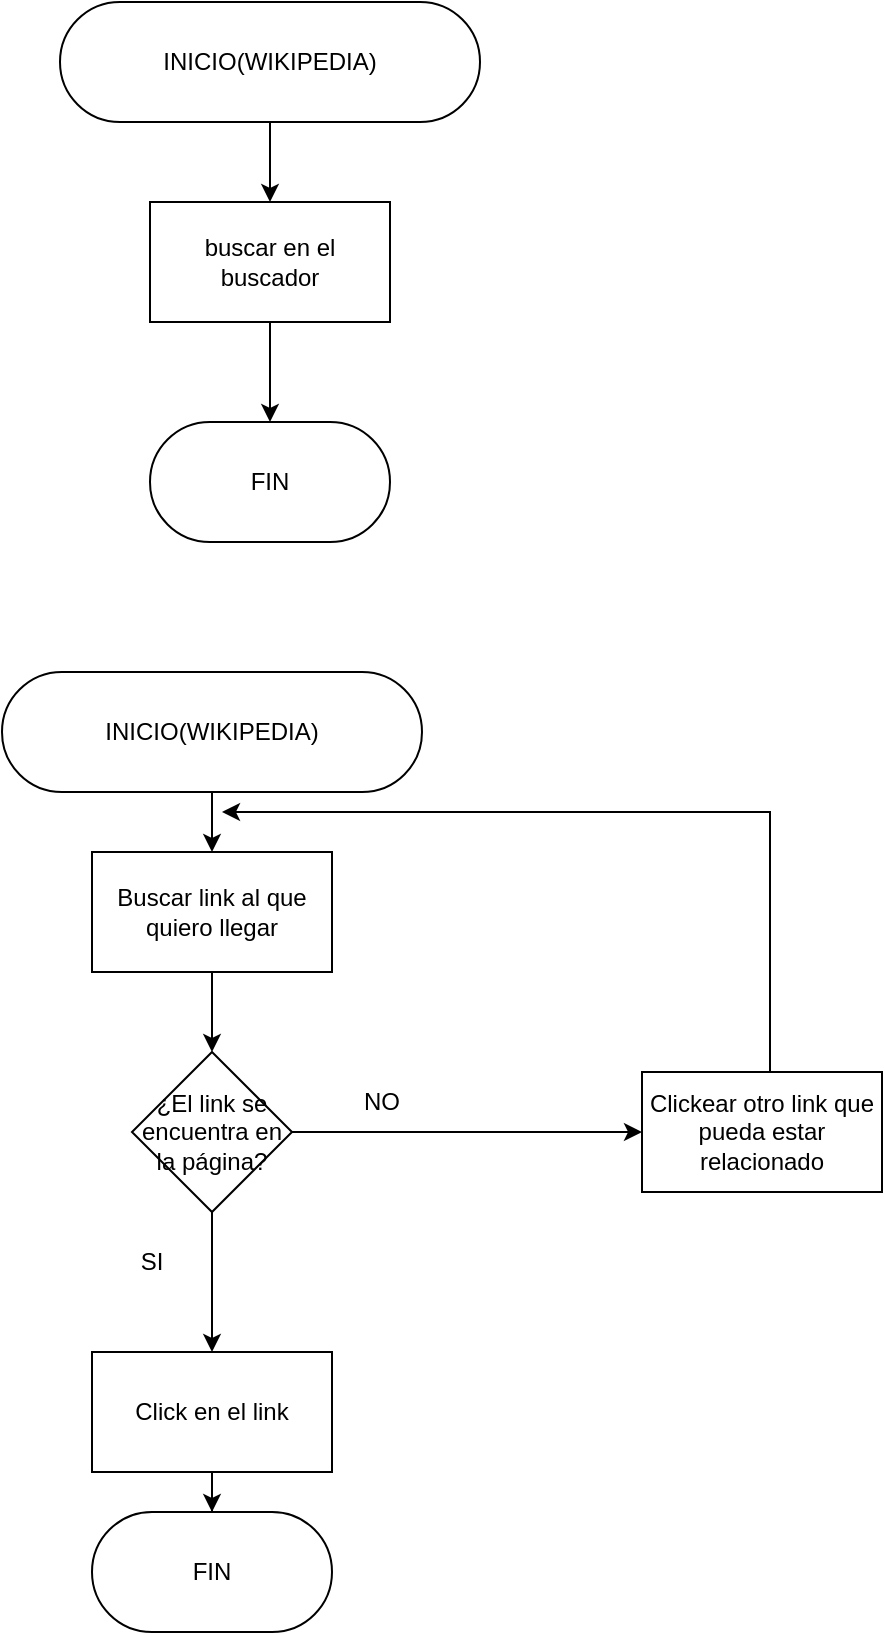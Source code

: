 <mxfile version="20.2.3" type="device"><diagram id="xyP6EULaVo1ep6iyRgss" name="Página-1"><mxGraphModel dx="1422" dy="794" grid="1" gridSize="10" guides="1" tooltips="1" connect="1" arrows="1" fold="1" page="1" pageScale="1" pageWidth="827" pageHeight="1169" math="0" shadow="0"><root><mxCell id="0"/><mxCell id="1" parent="0"/><mxCell id="tmuT0URp7tkFw9-7e7im-33" style="edgeStyle=orthogonalEdgeStyle;rounded=0;orthogonalLoop=1;jettySize=auto;html=1;exitX=0.5;exitY=1;exitDx=0;exitDy=0;entryX=0.5;entryY=0;entryDx=0;entryDy=0;" edge="1" parent="1" source="tmuT0URp7tkFw9-7e7im-1" target="tmuT0URp7tkFw9-7e7im-4"><mxGeometry relative="1" as="geometry"/></mxCell><mxCell id="tmuT0URp7tkFw9-7e7im-1" value="INICIO(WIKIPEDIA)" style="rounded=1;whiteSpace=wrap;html=1;arcSize=50;" vertex="1" parent="1"><mxGeometry x="309" y="10" width="210" height="60" as="geometry"/></mxCell><mxCell id="tmuT0URp7tkFw9-7e7im-31" style="edgeStyle=orthogonalEdgeStyle;rounded=0;orthogonalLoop=1;jettySize=auto;html=1;exitX=0.5;exitY=1;exitDx=0;exitDy=0;entryX=0.5;entryY=0;entryDx=0;entryDy=0;" edge="1" parent="1" source="tmuT0URp7tkFw9-7e7im-4" target="tmuT0URp7tkFw9-7e7im-7"><mxGeometry relative="1" as="geometry"/></mxCell><mxCell id="tmuT0URp7tkFw9-7e7im-4" value="buscar en el buscador" style="rounded=0;whiteSpace=wrap;html=1;" vertex="1" parent="1"><mxGeometry x="354" y="110" width="120" height="60" as="geometry"/></mxCell><mxCell id="tmuT0URp7tkFw9-7e7im-26" style="edgeStyle=orthogonalEdgeStyle;rounded=0;orthogonalLoop=1;jettySize=auto;html=1;exitX=0.5;exitY=1;exitDx=0;exitDy=0;" edge="1" parent="1" source="tmuT0URp7tkFw9-7e7im-8" target="tmuT0URp7tkFw9-7e7im-27"><mxGeometry relative="1" as="geometry"><mxPoint x="385" y="455" as="targetPoint"/></mxGeometry></mxCell><mxCell id="tmuT0URp7tkFw9-7e7im-8" value="INICIO(WIKIPEDIA)" style="rounded=1;whiteSpace=wrap;html=1;arcSize=50;" vertex="1" parent="1"><mxGeometry x="280" y="345" width="210" height="60" as="geometry"/></mxCell><mxCell id="tmuT0URp7tkFw9-7e7im-11" style="edgeStyle=orthogonalEdgeStyle;rounded=0;orthogonalLoop=1;jettySize=auto;html=1;" edge="1" parent="1" source="tmuT0URp7tkFw9-7e7im-10"><mxGeometry relative="1" as="geometry"><mxPoint x="385" y="685" as="targetPoint"/></mxGeometry></mxCell><mxCell id="tmuT0URp7tkFw9-7e7im-15" style="edgeStyle=orthogonalEdgeStyle;rounded=0;orthogonalLoop=1;jettySize=auto;html=1;exitX=1;exitY=0.5;exitDx=0;exitDy=0;entryX=0;entryY=0.5;entryDx=0;entryDy=0;" edge="1" parent="1" source="tmuT0URp7tkFw9-7e7im-10" target="tmuT0URp7tkFw9-7e7im-22"><mxGeometry relative="1" as="geometry"><mxPoint x="521" y="575" as="targetPoint"/></mxGeometry></mxCell><mxCell id="tmuT0URp7tkFw9-7e7im-10" value="¿El link se encuentra en la página?" style="rhombus;whiteSpace=wrap;html=1;" vertex="1" parent="1"><mxGeometry x="345" y="535" width="80" height="80" as="geometry"/></mxCell><mxCell id="tmuT0URp7tkFw9-7e7im-18" style="edgeStyle=orthogonalEdgeStyle;rounded=0;orthogonalLoop=1;jettySize=auto;html=1;exitX=0.5;exitY=1;exitDx=0;exitDy=0;" edge="1" parent="1" source="tmuT0URp7tkFw9-7e7im-17" target="tmuT0URp7tkFw9-7e7im-19"><mxGeometry relative="1" as="geometry"><mxPoint x="385" y="795" as="targetPoint"/></mxGeometry></mxCell><mxCell id="tmuT0URp7tkFw9-7e7im-17" value="Click en el link" style="rounded=0;whiteSpace=wrap;html=1;" vertex="1" parent="1"><mxGeometry x="325" y="685" width="120" height="60" as="geometry"/></mxCell><mxCell id="tmuT0URp7tkFw9-7e7im-19" value="FIN" style="rounded=1;whiteSpace=wrap;html=1;arcSize=50;" vertex="1" parent="1"><mxGeometry x="325" y="765" width="120" height="60" as="geometry"/></mxCell><mxCell id="tmuT0URp7tkFw9-7e7im-20" value="NO" style="text;html=1;strokeColor=none;fillColor=none;align=center;verticalAlign=middle;whiteSpace=wrap;rounded=0;" vertex="1" parent="1"><mxGeometry x="440" y="545" width="60" height="30" as="geometry"/></mxCell><mxCell id="tmuT0URp7tkFw9-7e7im-21" value="SI" style="text;html=1;strokeColor=none;fillColor=none;align=center;verticalAlign=middle;whiteSpace=wrap;rounded=0;" vertex="1" parent="1"><mxGeometry x="325" y="625" width="60" height="30" as="geometry"/></mxCell><mxCell id="tmuT0URp7tkFw9-7e7im-22" value="Clickear otro link que pueda estar relacionado" style="rounded=0;whiteSpace=wrap;html=1;" vertex="1" parent="1"><mxGeometry x="600" y="545" width="120" height="60" as="geometry"/></mxCell><mxCell id="tmuT0URp7tkFw9-7e7im-25" value="" style="endArrow=classic;html=1;rounded=0;" edge="1" parent="1"><mxGeometry width="50" height="50" relative="1" as="geometry"><mxPoint x="664" y="545" as="sourcePoint"/><mxPoint x="390" y="415" as="targetPoint"/><Array as="points"><mxPoint x="664" y="505"/><mxPoint x="664" y="415"/></Array></mxGeometry></mxCell><mxCell id="tmuT0URp7tkFw9-7e7im-28" style="edgeStyle=orthogonalEdgeStyle;rounded=0;orthogonalLoop=1;jettySize=auto;html=1;exitX=0.5;exitY=1;exitDx=0;exitDy=0;entryX=0.5;entryY=0;entryDx=0;entryDy=0;" edge="1" parent="1" source="tmuT0URp7tkFw9-7e7im-27" target="tmuT0URp7tkFw9-7e7im-10"><mxGeometry relative="1" as="geometry"/></mxCell><mxCell id="tmuT0URp7tkFw9-7e7im-27" value="Buscar link al que quiero llegar" style="rounded=0;whiteSpace=wrap;html=1;" vertex="1" parent="1"><mxGeometry x="325" y="435" width="120" height="60" as="geometry"/></mxCell><mxCell id="tmuT0URp7tkFw9-7e7im-7" value="FIN" style="rounded=1;whiteSpace=wrap;html=1;arcSize=50;" vertex="1" parent="1"><mxGeometry x="354" y="220" width="120" height="60" as="geometry"/></mxCell></root></mxGraphModel></diagram></mxfile>
